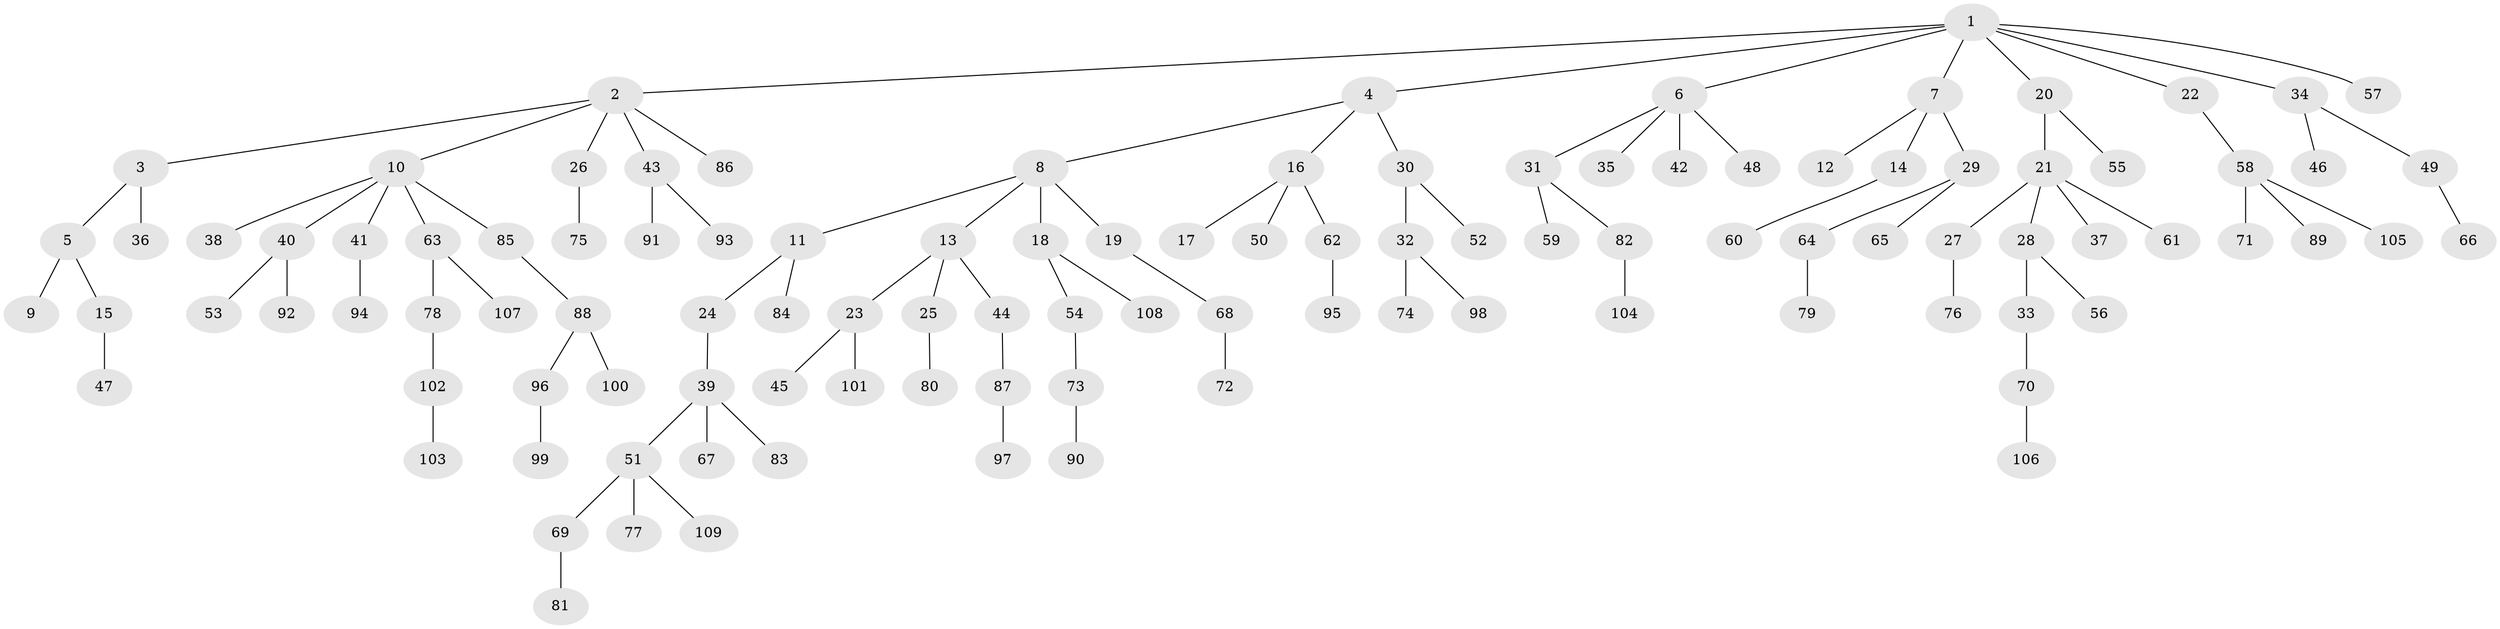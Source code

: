 // Generated by graph-tools (version 1.1) at 2025/02/03/09/25 03:02:24]
// undirected, 109 vertices, 108 edges
graph export_dot {
graph [start="1"]
  node [color=gray90,style=filled];
  1;
  2;
  3;
  4;
  5;
  6;
  7;
  8;
  9;
  10;
  11;
  12;
  13;
  14;
  15;
  16;
  17;
  18;
  19;
  20;
  21;
  22;
  23;
  24;
  25;
  26;
  27;
  28;
  29;
  30;
  31;
  32;
  33;
  34;
  35;
  36;
  37;
  38;
  39;
  40;
  41;
  42;
  43;
  44;
  45;
  46;
  47;
  48;
  49;
  50;
  51;
  52;
  53;
  54;
  55;
  56;
  57;
  58;
  59;
  60;
  61;
  62;
  63;
  64;
  65;
  66;
  67;
  68;
  69;
  70;
  71;
  72;
  73;
  74;
  75;
  76;
  77;
  78;
  79;
  80;
  81;
  82;
  83;
  84;
  85;
  86;
  87;
  88;
  89;
  90;
  91;
  92;
  93;
  94;
  95;
  96;
  97;
  98;
  99;
  100;
  101;
  102;
  103;
  104;
  105;
  106;
  107;
  108;
  109;
  1 -- 2;
  1 -- 4;
  1 -- 6;
  1 -- 7;
  1 -- 20;
  1 -- 22;
  1 -- 34;
  1 -- 57;
  2 -- 3;
  2 -- 10;
  2 -- 26;
  2 -- 43;
  2 -- 86;
  3 -- 5;
  3 -- 36;
  4 -- 8;
  4 -- 16;
  4 -- 30;
  5 -- 9;
  5 -- 15;
  6 -- 31;
  6 -- 35;
  6 -- 42;
  6 -- 48;
  7 -- 12;
  7 -- 14;
  7 -- 29;
  8 -- 11;
  8 -- 13;
  8 -- 18;
  8 -- 19;
  10 -- 38;
  10 -- 40;
  10 -- 41;
  10 -- 63;
  10 -- 85;
  11 -- 24;
  11 -- 84;
  13 -- 23;
  13 -- 25;
  13 -- 44;
  14 -- 60;
  15 -- 47;
  16 -- 17;
  16 -- 50;
  16 -- 62;
  18 -- 54;
  18 -- 108;
  19 -- 68;
  20 -- 21;
  20 -- 55;
  21 -- 27;
  21 -- 28;
  21 -- 37;
  21 -- 61;
  22 -- 58;
  23 -- 45;
  23 -- 101;
  24 -- 39;
  25 -- 80;
  26 -- 75;
  27 -- 76;
  28 -- 33;
  28 -- 56;
  29 -- 64;
  29 -- 65;
  30 -- 32;
  30 -- 52;
  31 -- 59;
  31 -- 82;
  32 -- 74;
  32 -- 98;
  33 -- 70;
  34 -- 46;
  34 -- 49;
  39 -- 51;
  39 -- 67;
  39 -- 83;
  40 -- 53;
  40 -- 92;
  41 -- 94;
  43 -- 91;
  43 -- 93;
  44 -- 87;
  49 -- 66;
  51 -- 69;
  51 -- 77;
  51 -- 109;
  54 -- 73;
  58 -- 71;
  58 -- 89;
  58 -- 105;
  62 -- 95;
  63 -- 78;
  63 -- 107;
  64 -- 79;
  68 -- 72;
  69 -- 81;
  70 -- 106;
  73 -- 90;
  78 -- 102;
  82 -- 104;
  85 -- 88;
  87 -- 97;
  88 -- 96;
  88 -- 100;
  96 -- 99;
  102 -- 103;
}
